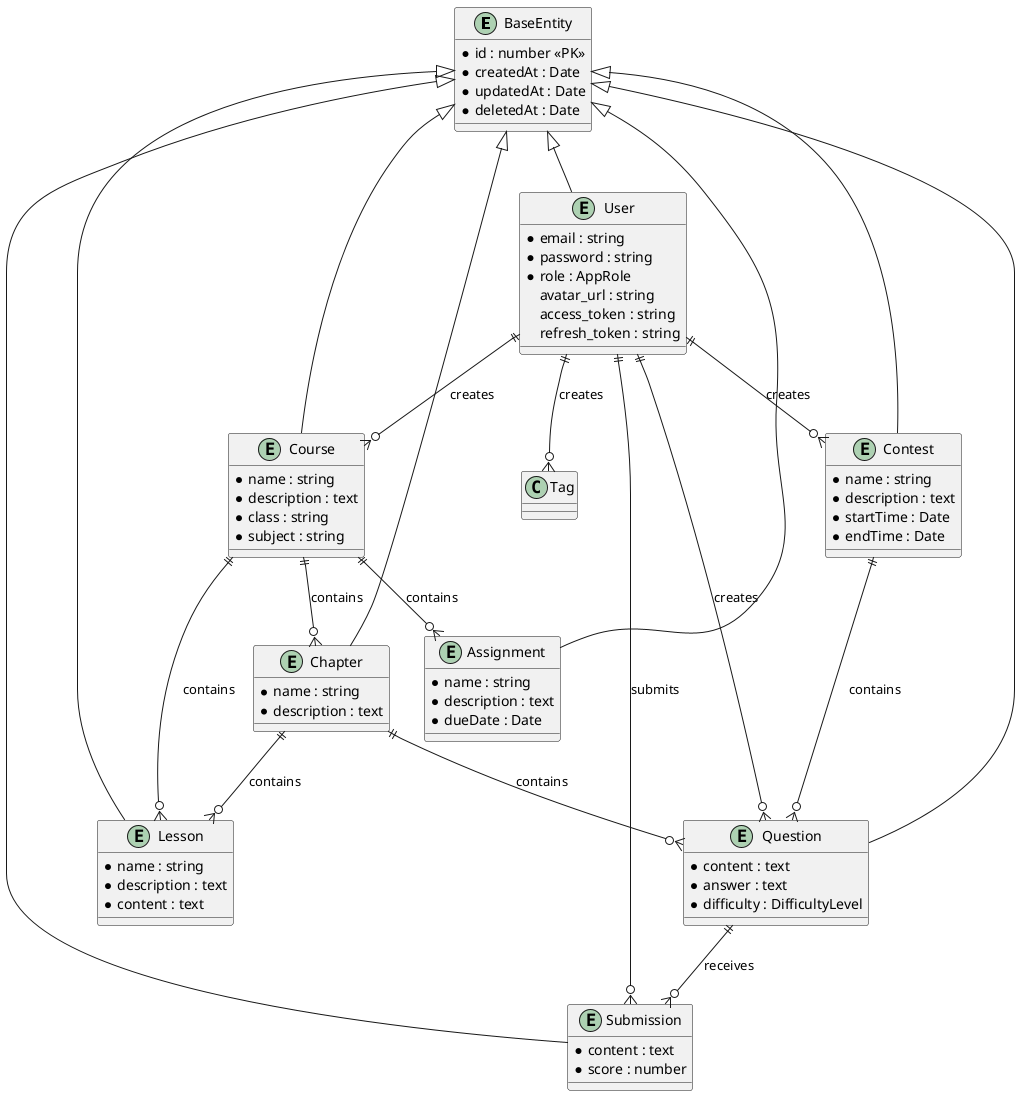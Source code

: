 @startuml ER Diagram

' Base entity attributes
entity BaseEntity {
  * id : number <<PK>>
  * createdAt : Date
  * updatedAt : Date
  * deletedAt : Date
}

' Main entities
entity User {
  * email : string
  * password : string
  * role : AppRole
  avatar_url : string
  access_token : string
  refresh_token : string
}

entity Course {
  * name : string
  * description : text
  * class : string
  * subject : string
}

entity Chapter {
  * name : string
  * description : text
}

entity Lesson {
  * name : string
  * description : text
  * content : text
}

entity Assignment {
  * name : string
  * description : text
  * dueDate : Date
}

entity Question {
  * content : text
  * answer : text
  * difficulty : DifficultyLevel
}

entity Contest {
  * name : string
  * description : text
  * startTime : Date
  * endTime : Date
}

entity Submission {
  * content : text
  * score : number
}

' Relationships
User ||--o{ Course : creates
User ||--o{ Contest : creates
User ||--o{ Question : creates
User ||--o{ Tag : creates

Course ||--o{ Chapter : contains
Course ||--o{ Lesson : contains
Course ||--o{ Assignment : contains

Chapter ||--o{ Lesson : contains
Chapter ||--o{ Question : contains

Contest ||--o{ Question : contains

User ||--o{ Submission : submits
Question ||--o{ Submission : receives

' Inheritance
BaseEntity <|-- User
BaseEntity <|-- Course
BaseEntity <|-- Chapter
BaseEntity <|-- Lesson
BaseEntity <|-- Assignment
BaseEntity <|-- Question
BaseEntity <|-- Contest
BaseEntity <|-- Submission

@enduml 